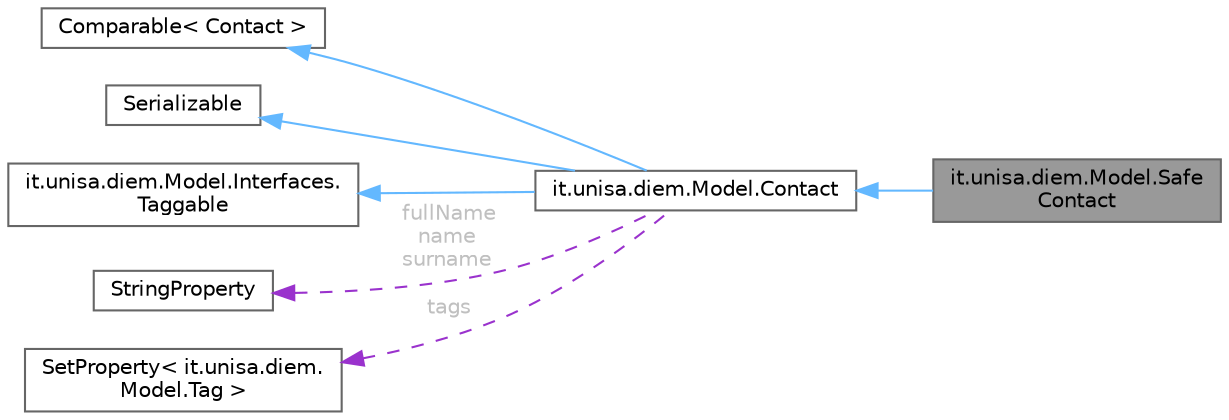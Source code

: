 digraph "it.unisa.diem.Model.SafeContact"
{
 // LATEX_PDF_SIZE
  bgcolor="transparent";
  edge [fontname=Helvetica,fontsize=10,labelfontname=Helvetica,labelfontsize=10];
  node [fontname=Helvetica,fontsize=10,shape=box,height=0.2,width=0.4];
  rankdir="LR";
  Node1 [id="Node000001",label="it.unisa.diem.Model.Safe\lContact",height=0.2,width=0.4,color="gray40", fillcolor="grey60", style="filled", fontcolor="black",tooltip="A safe version of the Contact class, which uses Checker instances to ensure that no illegal value is ..."];
  Node2 -> Node1 [id="edge1_Node000001_Node000002",dir="back",color="steelblue1",style="solid",tooltip=" "];
  Node2 [id="Node000002",label="it.unisa.diem.Model.Contact",height=0.2,width=0.4,color="gray40", fillcolor="white", style="filled",URL="$classit_1_1unisa_1_1diem_1_1Model_1_1Contact.html",tooltip="A class representing a contact in the address book."];
  Node3 -> Node2 [id="edge2_Node000002_Node000003",dir="back",color="steelblue1",style="solid",tooltip=" "];
  Node3 [id="Node000003",label="Comparable\< Contact \>",height=0.2,width=0.4,color="gray40", fillcolor="white", style="filled",tooltip=" "];
  Node4 -> Node2 [id="edge3_Node000002_Node000004",dir="back",color="steelblue1",style="solid",tooltip=" "];
  Node4 [id="Node000004",label="Serializable",height=0.2,width=0.4,color="gray40", fillcolor="white", style="filled",tooltip=" "];
  Node5 -> Node2 [id="edge4_Node000002_Node000005",dir="back",color="steelblue1",style="solid",tooltip=" "];
  Node5 [id="Node000005",label="it.unisa.diem.Model.Interfaces.\lTaggable",height=0.2,width=0.4,color="gray40", fillcolor="white", style="filled",URL="$interfaceit_1_1unisa_1_1diem_1_1Model_1_1Interfaces_1_1Taggable.html",tooltip="Interface for objects that can be marked with a Tags."];
  Node6 -> Node2 [id="edge5_Node000002_Node000006",dir="back",color="darkorchid3",style="dashed",tooltip=" ",label=" fullName\nname\nsurname",fontcolor="grey" ];
  Node6 [id="Node000006",label="StringProperty",height=0.2,width=0.4,color="gray40", fillcolor="white", style="filled",tooltip=" "];
  Node7 -> Node2 [id="edge6_Node000002_Node000007",dir="back",color="darkorchid3",style="dashed",tooltip=" ",label=" tags",fontcolor="grey" ];
  Node7 [id="Node000007",label="SetProperty\< it.unisa.diem.\lModel.Tag \>",height=0.2,width=0.4,color="gray40", fillcolor="white", style="filled",tooltip=" "];
}
